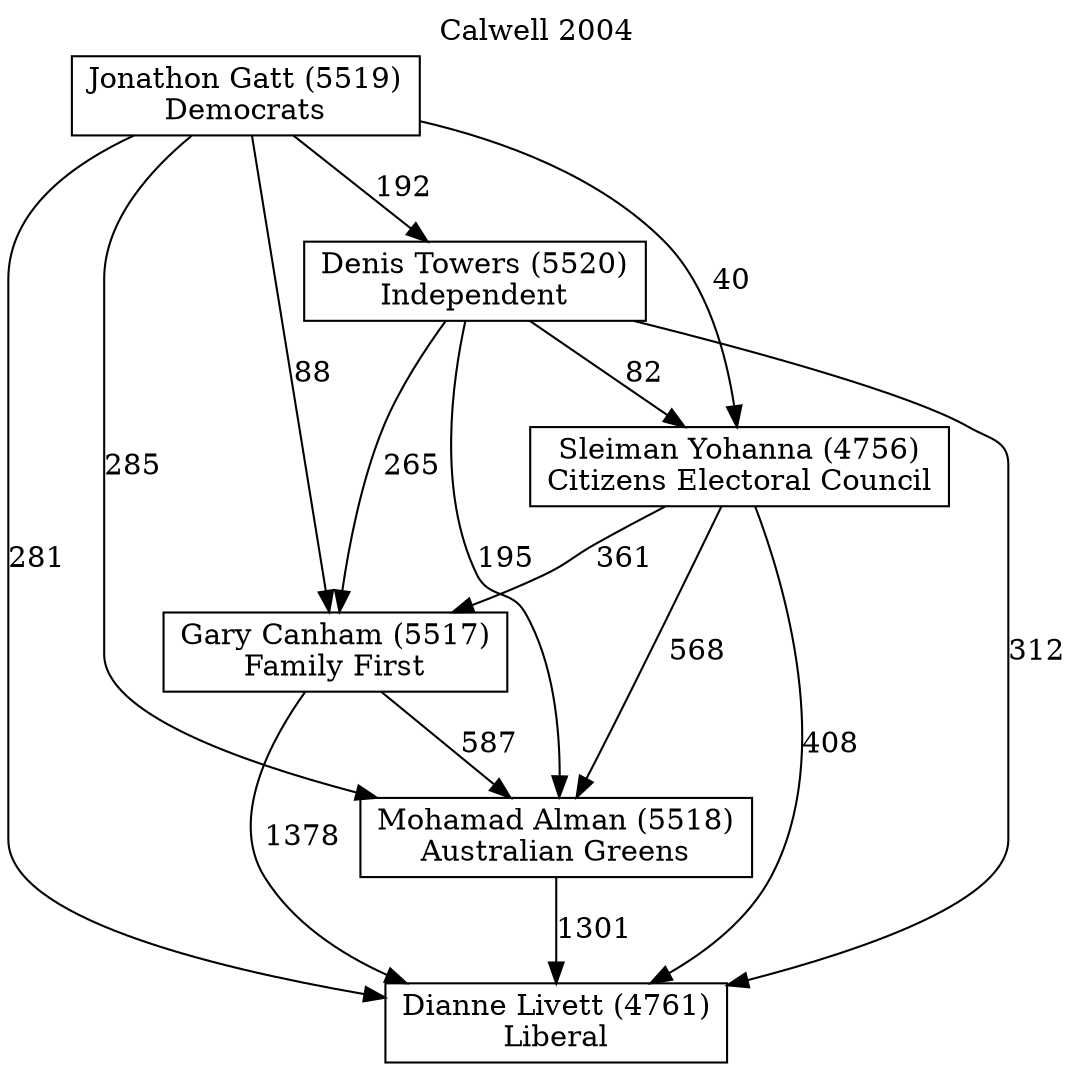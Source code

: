 // House preference flow
digraph "Dianne Livett (4761)_Calwell_2004" {
	graph [label="Calwell 2004" labelloc=t mclimit=2]
	node [shape=box]
	"Dianne Livett (4761)" [label="Dianne Livett (4761)
Liberal"]
	"Mohamad Alman (5518)" [label="Mohamad Alman (5518)
Australian Greens"]
	"Gary Canham (5517)" [label="Gary Canham (5517)
Family First"]
	"Sleiman Yohanna (4756)" [label="Sleiman Yohanna (4756)
Citizens Electoral Council"]
	"Denis Towers (5520)" [label="Denis Towers (5520)
Independent"]
	"Jonathon Gatt (5519)" [label="Jonathon Gatt (5519)
Democrats"]
	"Mohamad Alman (5518)" -> "Dianne Livett (4761)" [label=1301]
	"Gary Canham (5517)" -> "Mohamad Alman (5518)" [label=587]
	"Sleiman Yohanna (4756)" -> "Gary Canham (5517)" [label=361]
	"Denis Towers (5520)" -> "Sleiman Yohanna (4756)" [label=82]
	"Jonathon Gatt (5519)" -> "Denis Towers (5520)" [label=192]
	"Gary Canham (5517)" -> "Dianne Livett (4761)" [label=1378]
	"Sleiman Yohanna (4756)" -> "Dianne Livett (4761)" [label=408]
	"Denis Towers (5520)" -> "Dianne Livett (4761)" [label=312]
	"Jonathon Gatt (5519)" -> "Dianne Livett (4761)" [label=281]
	"Jonathon Gatt (5519)" -> "Sleiman Yohanna (4756)" [label=40]
	"Denis Towers (5520)" -> "Gary Canham (5517)" [label=265]
	"Jonathon Gatt (5519)" -> "Gary Canham (5517)" [label=88]
	"Sleiman Yohanna (4756)" -> "Mohamad Alman (5518)" [label=568]
	"Denis Towers (5520)" -> "Mohamad Alman (5518)" [label=195]
	"Jonathon Gatt (5519)" -> "Mohamad Alman (5518)" [label=285]
}
